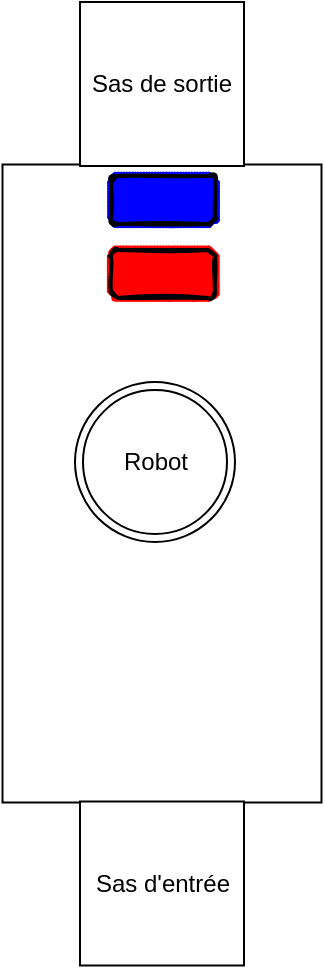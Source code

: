 <mxfile version="26.0.11">
  <diagram name="Page-1" id="j5JJwVelw95jmfVjU6_i">
    <mxGraphModel dx="1112" dy="1195" grid="0" gridSize="10" guides="1" tooltips="1" connect="1" arrows="1" fold="1" page="0" pageScale="1" pageWidth="827" pageHeight="1169" math="0" shadow="0">
      <root>
        <mxCell id="0" />
        <mxCell id="1" parent="0" />
        <mxCell id="VSx3s3RMVIx7xAuSvr0p-1" value="" style="rounded=0;whiteSpace=wrap;html=1;rotation=-90;" vertex="1" parent="1">
          <mxGeometry x="-378.5" y="90" width="319" height="159.5" as="geometry" />
        </mxCell>
        <mxCell id="VSx3s3RMVIx7xAuSvr0p-6" value="" style="rounded=0;whiteSpace=wrap;html=1;rotation=-90;" vertex="1" parent="1">
          <mxGeometry x="-260" y="328.75" width="82" height="82" as="geometry" />
        </mxCell>
        <mxCell id="VSx3s3RMVIx7xAuSvr0p-12" value="" style="rounded=0;whiteSpace=wrap;html=1;rotation=-90;" vertex="1" parent="1">
          <mxGeometry x="-260" y="-71" width="82" height="82" as="geometry" />
        </mxCell>
        <mxCell id="VSx3s3RMVIx7xAuSvr0p-5" value="Sas de sortie" style="text;html=1;align=center;verticalAlign=middle;whiteSpace=wrap;rounded=0;" vertex="1" parent="1">
          <mxGeometry x="-260" y="-71" width="82" height="82" as="geometry" />
        </mxCell>
        <mxCell id="VSx3s3RMVIx7xAuSvr0p-4" value="Sas d&#39;entrée" style="text;html=1;align=center;verticalAlign=middle;whiteSpace=wrap;rounded=0;" vertex="1" parent="1">
          <mxGeometry x="-260" y="328.75" width="83" height="83.25" as="geometry" />
        </mxCell>
        <mxCell id="VSx3s3RMVIx7xAuSvr0p-13" value="Robot" style="ellipse;shape=doubleEllipse;whiteSpace=wrap;html=1;aspect=fixed;" vertex="1" parent="1">
          <mxGeometry x="-262.5" y="119" width="80" height="80" as="geometry" />
        </mxCell>
        <mxCell id="VSx3s3RMVIx7xAuSvr0p-10" value="" style="rounded=1;whiteSpace=wrap;html=1;strokeWidth=2;fillWeight=4;hachureGap=1;hachureAngle=45;fillColor=#0000FF;sketch=1;" vertex="1" parent="1">
          <mxGeometry x="-244.5" y="16" width="52" height="24" as="geometry" />
        </mxCell>
        <mxCell id="VSx3s3RMVIx7xAuSvr0p-14" value="" style="rounded=1;whiteSpace=wrap;html=1;strokeWidth=2;fillWeight=4;hachureGap=1;hachureAngle=45;fillColor=#FF0000&#xa;;sketch=1;" vertex="1" parent="1">
          <mxGeometry x="-244.5" y="53" width="52" height="24" as="geometry" />
        </mxCell>
      </root>
    </mxGraphModel>
  </diagram>
</mxfile>
